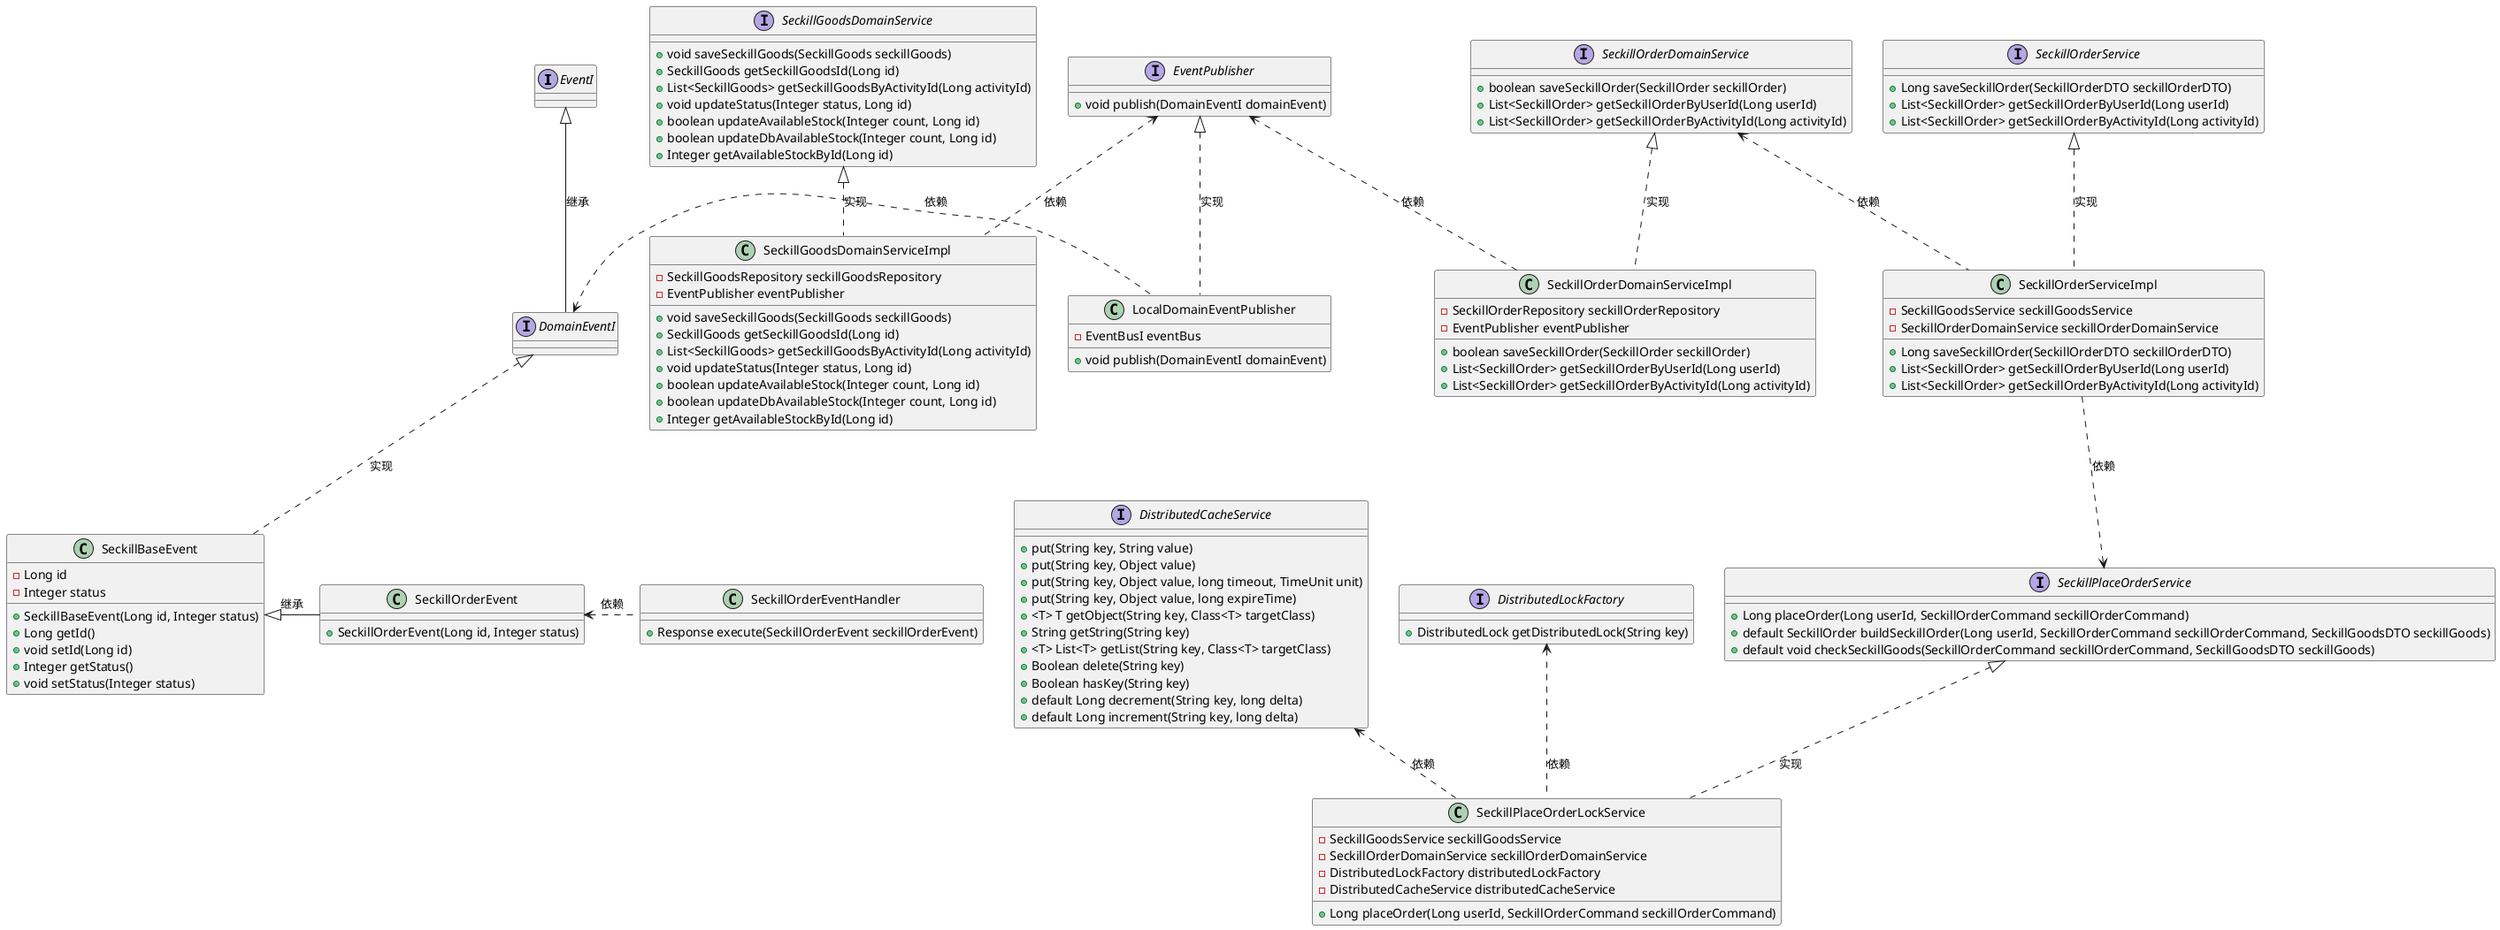 @startuml
'https://plantuml.com/class-diagram


interface EventI

interface DomainEventI

interface EventPublisher{
    + void publish(DomainEventI domainEvent)
}

interface DistributedCacheService{
    + put(String key, String value)
    + put(String key, Object value)
    + put(String key, Object value, long timeout, TimeUnit unit)
    + put(String key, Object value, long expireTime)
    + <T> T getObject(String key, Class<T> targetClass)
    + String getString(String key)
    + <T> List<T> getList(String key, Class<T> targetClass)
    + Boolean delete(String key)
    + Boolean hasKey(String key)
    + default Long decrement(String key, long delta)
    + default Long increment(String key, long delta)
}

interface DistributedLockFactory{
    + DistributedLock getDistributedLock(String key)
}

interface SeckillOrderDomainService{
    + boolean saveSeckillOrder(SeckillOrder seckillOrder)
    + List<SeckillOrder> getSeckillOrderByUserId(Long userId)
    + List<SeckillOrder> getSeckillOrderByActivityId(Long activityId)
}

interface SeckillOrderService{
    + Long saveSeckillOrder(SeckillOrderDTO seckillOrderDTO)
    + List<SeckillOrder> getSeckillOrderByUserId(Long userId)
    + List<SeckillOrder> getSeckillOrderByActivityId(Long activityId)
}

interface SeckillPlaceOrderService{
    + Long placeOrder(Long userId, SeckillOrderCommand seckillOrderCommand)
    + default SeckillOrder buildSeckillOrder(Long userId, SeckillOrderCommand seckillOrderCommand, SeckillGoodsDTO seckillGoods)
    + default void checkSeckillGoods(SeckillOrderCommand seckillOrderCommand, SeckillGoodsDTO seckillGoods)
}

interface SeckillGoodsDomainService{
    + void saveSeckillGoods(SeckillGoods seckillGoods)
    + SeckillGoods getSeckillGoodsId(Long id)
    + List<SeckillGoods> getSeckillGoodsByActivityId(Long activityId)
    + void updateStatus(Integer status, Long id)
    + boolean updateAvailableStock(Integer count, Long id)
    + boolean updateDbAvailableStock(Integer count, Long id)
    + Integer getAvailableStockById(Long id)
}

class SeckillGoodsDomainServiceImpl{
    - SeckillGoodsRepository seckillGoodsRepository
    - EventPublisher eventPublisher
    + void saveSeckillGoods(SeckillGoods seckillGoods)
    + SeckillGoods getSeckillGoodsId(Long id)
    + List<SeckillGoods> getSeckillGoodsByActivityId(Long activityId)
    + void updateStatus(Integer status, Long id)
    + boolean updateAvailableStock(Integer count, Long id)
    + boolean updateDbAvailableStock(Integer count, Long id)
    + Integer getAvailableStockById(Long id)
}

class SeckillPlaceOrderLockService{
    - SeckillGoodsService seckillGoodsService
    - SeckillOrderDomainService seckillOrderDomainService
    - DistributedLockFactory distributedLockFactory
    - DistributedCacheService distributedCacheService
    + Long placeOrder(Long userId, SeckillOrderCommand seckillOrderCommand)
}

class SeckillOrderDomainServiceImpl{
    - SeckillOrderRepository seckillOrderRepository
    - EventPublisher eventPublisher
    + boolean saveSeckillOrder(SeckillOrder seckillOrder)
    + List<SeckillOrder> getSeckillOrderByUserId(Long userId)
    + List<SeckillOrder> getSeckillOrderByActivityId(Long activityId)
}

class SeckillOrderServiceImpl{
    - SeckillGoodsService seckillGoodsService
    - SeckillOrderDomainService seckillOrderDomainService
    + Long saveSeckillOrder(SeckillOrderDTO seckillOrderDTO)
    + List<SeckillOrder> getSeckillOrderByUserId(Long userId)
    + List<SeckillOrder> getSeckillOrderByActivityId(Long activityId)
}

class SeckillBaseEvent{
    - Long id
    - Integer status
    + SeckillBaseEvent(Long id, Integer status)
    + Long getId()
    + void setId(Long id)
    + Integer getStatus()
    + void setStatus(Integer status)
}

class SeckillOrderEvent{
    + SeckillOrderEvent(Long id, Integer status)
}

class LocalDomainEventPublisher{
    - EventBusI eventBus
    + void publish(DomainEventI domainEvent)
}

class SeckillOrderEventHandler{
    + Response execute(SeckillOrderEvent seckillOrderEvent)
}

EventI <|-- DomainEventI : 继承
DomainEventI <|..  SeckillBaseEvent : 实现
SeckillGoodsDomainService <|..  SeckillGoodsDomainServiceImpl : 实现
SeckillPlaceOrderService <|..  SeckillPlaceOrderLockService : 实现
DistributedCacheService <..  SeckillPlaceOrderLockService : 依赖
DistributedLockFactory <..  SeckillPlaceOrderLockService : 依赖
SeckillOrderDomainService <|.. SeckillOrderDomainServiceImpl : 实现
SeckillOrderService <|.. SeckillOrderServiceImpl : 实现
EventPublisher <.. SeckillOrderDomainServiceImpl : 依赖
EventPublisher <.. SeckillGoodsDomainServiceImpl : 依赖
SeckillOrderDomainService <.. SeckillOrderServiceImpl : 依赖
SeckillOrderServiceImpl ..> SeckillPlaceOrderService : 依赖
EventPublisher <|.. LocalDomainEventPublisher : 实现
DomainEventI <. LocalDomainEventPublisher : 依赖
SeckillBaseEvent <|- SeckillOrderEvent : 继承
SeckillOrderEvent <. SeckillOrderEventHandler : 依赖
@enduml